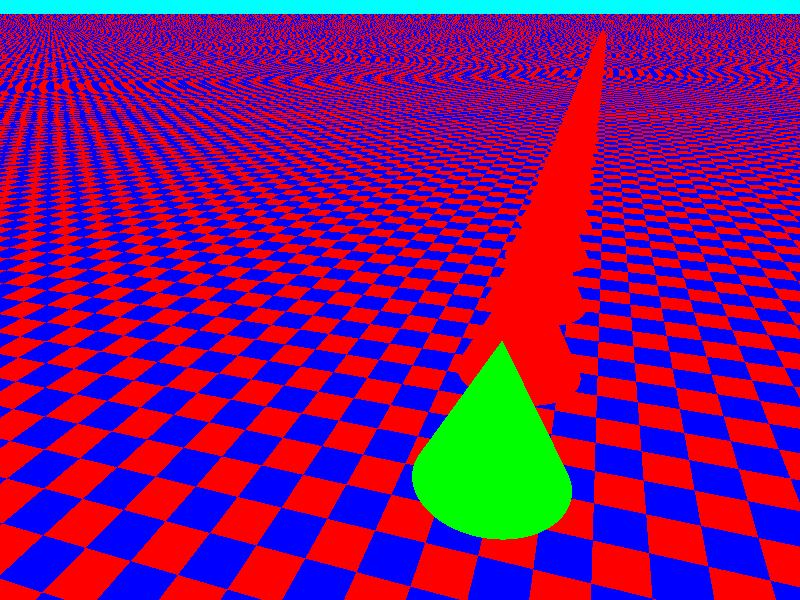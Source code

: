  /* ---------------------------------------------------------*/  
 /*      Prosty program rysujący obraz oświetlonej kuli      */
 /* ---------------------------------------------------------*/
 
 #include "colors.inc"      /* włączenie pliku zawierającego */
                            /* predefiniowane elementy sceny */
 

 background { color Cyan }  /* określenie koloru tła */
  
  
 camera                     /* określenie pozycji obserwatora */ 
                            /* i sposobu patrzenia na obiekt */
 {
 location <1, 8, -9>
 look_at <-4, 0,7>
 } 
  
  
 cone /* definicja obiektu */
 {
    <0, 0, 0>  1.5
    <0, 3, 0>, 0
    texture{pigment { color Green }}
 }    
 
 #declare Count = 1;   
 #declare Number = 64;    
 
 /* Deklaracja i ustawienie wartości liczby przebiegów pętli*/
 #while (Count < Number+1) /* Sprawdzenie warunku końca pętli*/
 
    cone /* definicja obiektu */
    {
        <0, 0, 0>  1.5
        <0, 3, 0>, 0
        texture{pigment { color Red }} 
        translate <0, 0, 4*Count>
    } 
 
 #declare Count= Count+1; /* Zwiększenie licznika petli*/
 #end /* Koniec pętli*/
 
 
 plane /* nazwa obiektu */
 {
    <0, 1, 0>, -1 /* parametry opisujące płaszczyznę */
    pigment {checker color Red,color Blue }
    /*(czerwono - niebieska szachownica) */
 }

 
 light_source { <2, 2, -3> color Red }   /* definicja oświetlenia sceny */ 
 light_source { <1, 2, -1> color Green }   /* definicja oświetlenia sceny */ 